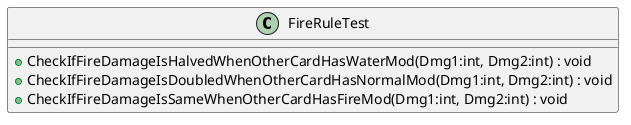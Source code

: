 @startuml
class FireRuleTest {
    + CheckIfFireDamageIsHalvedWhenOtherCardHasWaterMod(Dmg1:int, Dmg2:int) : void
    + CheckIfFireDamageIsDoubledWhenOtherCardHasNormalMod(Dmg1:int, Dmg2:int) : void
    + CheckIfFireDamageIsSameWhenOtherCardHasFireMod(Dmg1:int, Dmg2:int) : void
}
@enduml
